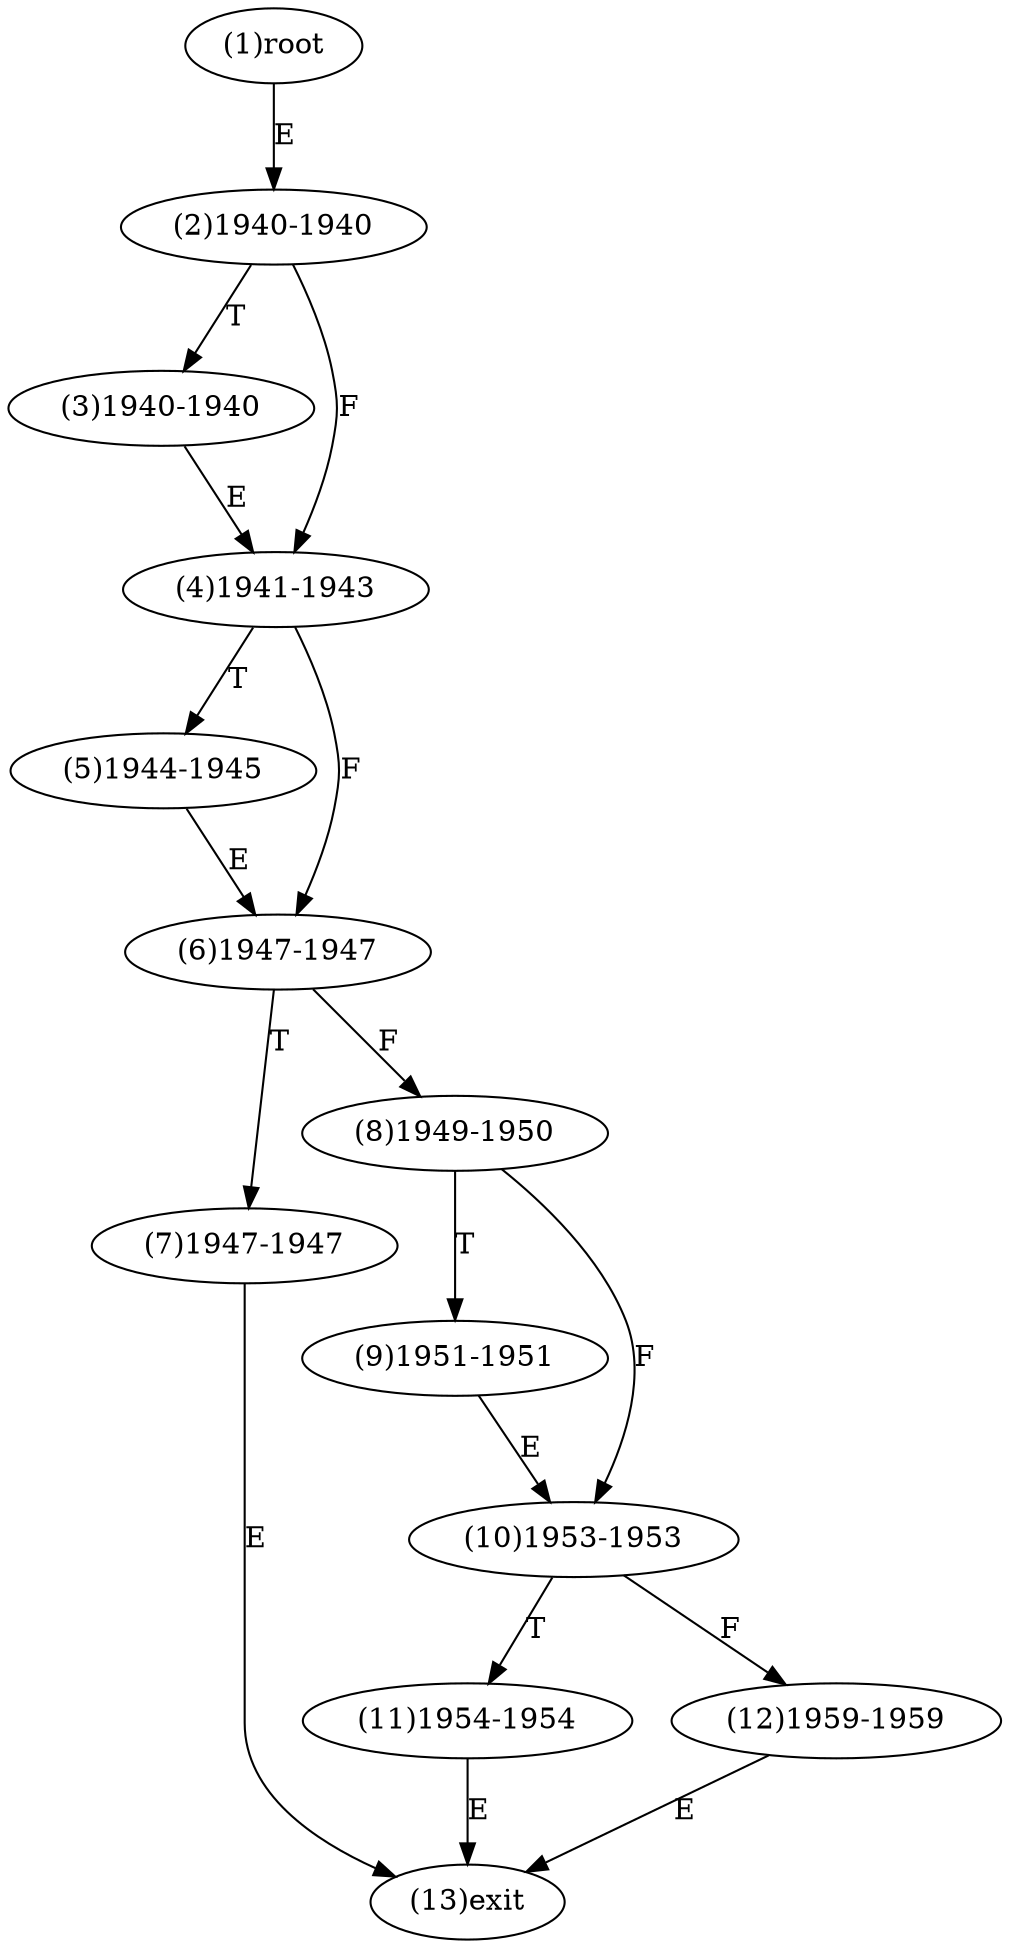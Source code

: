 digraph "" { 
1[ label="(1)root"];
2[ label="(2)1940-1940"];
3[ label="(3)1940-1940"];
4[ label="(4)1941-1943"];
5[ label="(5)1944-1945"];
6[ label="(6)1947-1947"];
7[ label="(7)1947-1947"];
8[ label="(8)1949-1950"];
9[ label="(9)1951-1951"];
10[ label="(10)1953-1953"];
11[ label="(11)1954-1954"];
12[ label="(12)1959-1959"];
13[ label="(13)exit"];
1->2[ label="E"];
2->4[ label="F"];
2->3[ label="T"];
3->4[ label="E"];
4->6[ label="F"];
4->5[ label="T"];
5->6[ label="E"];
6->8[ label="F"];
6->7[ label="T"];
7->13[ label="E"];
8->10[ label="F"];
8->9[ label="T"];
9->10[ label="E"];
10->12[ label="F"];
10->11[ label="T"];
11->13[ label="E"];
12->13[ label="E"];
}